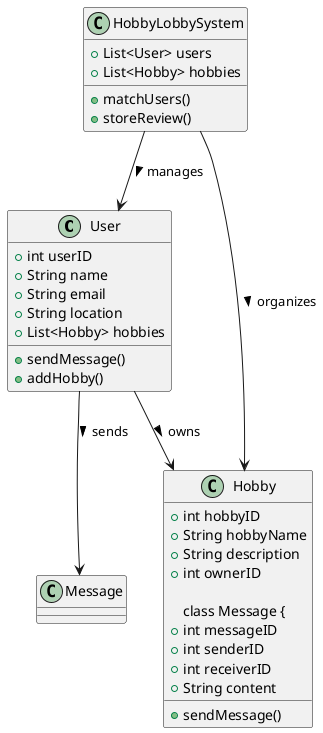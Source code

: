@startuml
class User {
    + int userID      
    + String name
    + String email
    + String location
    + List<Hobby> hobbies
    + sendMessage()
    + addHobby()
}

class Hobby {
    + int hobbyID     
    + String hobbyName
    + String description
    + int ownerID     

class Message {
    + int messageID   
    + int senderID    
    + int receiverID  
    + String content
    + sendMessage()
}

class HobbyLobbySystem {
    + List<User> users
    + List<Hobby> hobbies
    + matchUsers()
    + storeReview()
}

User --> Hobby : owns >
User --> Message : sends >
HobbyLobbySystem --> User : manages >
HobbyLobbySystem --> Hobby : organizes >

@enduml
